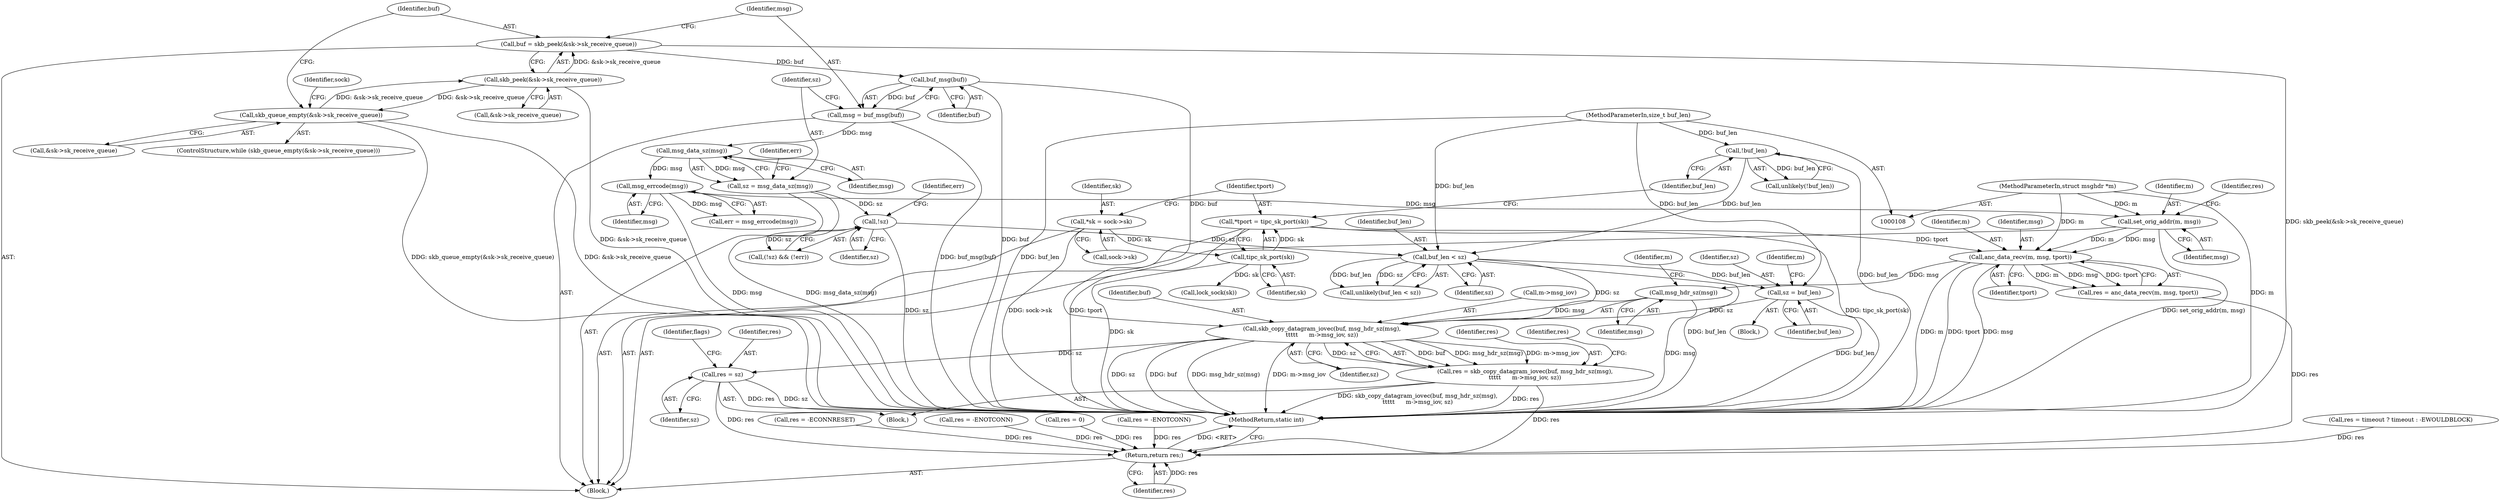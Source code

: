 digraph "0_linux_f3d3342602f8bcbf37d7c46641cb9bca7618eb1c_32@API" {
"1000268" [label="(Call,skb_copy_datagram_iovec(buf, msg_hdr_sz(msg),\n\t\t\t\t\t      m->msg_iov, sz))"];
"1000216" [label="(Call,buf_msg(buf))"];
"1000207" [label="(Call,buf = skb_peek(&sk->sk_receive_queue))"];
"1000209" [label="(Call,skb_peek(&sk->sk_receive_queue))"];
"1000163" [label="(Call,skb_queue_empty(&sk->sk_receive_queue))"];
"1000270" [label="(Call,msg_hdr_sz(msg))"];
"1000241" [label="(Call,anc_data_recv(m, msg, tport))"];
"1000236" [label="(Call,set_orig_addr(m, msg))"];
"1000111" [label="(MethodParameterIn,struct msghdr *m)"];
"1000224" [label="(Call,msg_errcode(msg))"];
"1000220" [label="(Call,msg_data_sz(msg))"];
"1000214" [label="(Call,msg = buf_msg(buf))"];
"1000122" [label="(Call,*tport = tipc_sk_port(sk))"];
"1000124" [label="(Call,tipc_sk_port(sk))"];
"1000116" [label="(Call,*sk = sock->sk)"];
"1000258" [label="(Call,sz = buf_len)"];
"1000254" [label="(Call,buf_len < sz)"];
"1000134" [label="(Call,!buf_len)"];
"1000112" [label="(MethodParameterIn,size_t buf_len)"];
"1000228" [label="(Call,!sz)"];
"1000218" [label="(Call,sz = msg_data_sz(msg))"];
"1000266" [label="(Call,res = skb_copy_datagram_iovec(buf, msg_hdr_sz(msg),\n\t\t\t\t\t      m->msg_iov, sz))"];
"1000338" [label="(Return,return res;)"];
"1000279" [label="(Call,res = sz)"];
"1000209" [label="(Call,skb_peek(&sk->sk_receive_queue))"];
"1000224" [label="(Call,msg_errcode(msg))"];
"1000116" [label="(Call,*sk = sock->sk)"];
"1000258" [label="(Call,sz = buf_len)"];
"1000255" [label="(Identifier,buf_len)"];
"1000133" [label="(Call,unlikely(!buf_len))"];
"1000124" [label="(Call,tipc_sk_port(sk))"];
"1000227" [label="(Call,(!sz) && (!err))"];
"1000241" [label="(Call,anc_data_recv(m, msg, tport))"];
"1000267" [label="(Identifier,res)"];
"1000338" [label="(Return,return res;)"];
"1000254" [label="(Call,buf_len < sz)"];
"1000275" [label="(Identifier,sz)"];
"1000114" [label="(Block,)"];
"1000239" [label="(Call,res = anc_data_recv(m, msg, tport))"];
"1000279" [label="(Call,res = sz)"];
"1000280" [label="(Identifier,res)"];
"1000220" [label="(Call,msg_data_sz(msg))"];
"1000310" [label="(Identifier,flags)"];
"1000277" [label="(Identifier,res)"];
"1000218" [label="(Call,sz = msg_data_sz(msg))"];
"1000134" [label="(Call,!buf_len)"];
"1000118" [label="(Call,sock->sk)"];
"1000210" [label="(Call,&sk->sk_receive_queue)"];
"1000123" [label="(Identifier,tport)"];
"1000186" [label="(Call,res = timeout ? timeout : -EWOULDBLOCK)"];
"1000125" [label="(Identifier,sk)"];
"1000253" [label="(Call,unlikely(buf_len < sz))"];
"1000164" [label="(Call,&sk->sk_receive_queue)"];
"1000257" [label="(Block,)"];
"1000251" [label="(Block,)"];
"1000162" [label="(ControlStructure,while (skb_queue_empty(&sk->sk_receive_queue)))"];
"1000269" [label="(Identifier,buf)"];
"1000266" [label="(Call,res = skb_copy_datagram_iovec(buf, msg_hdr_sz(msg),\n\t\t\t\t\t      m->msg_iov, sz))"];
"1000272" [label="(Call,m->msg_iov)"];
"1000217" [label="(Identifier,buf)"];
"1000240" [label="(Identifier,res)"];
"1000214" [label="(Call,msg = buf_msg(buf))"];
"1000219" [label="(Identifier,sz)"];
"1000256" [label="(Identifier,sz)"];
"1000229" [label="(Identifier,sz)"];
"1000281" [label="(Identifier,sz)"];
"1000259" [label="(Identifier,sz)"];
"1000236" [label="(Call,set_orig_addr(m, msg))"];
"1000117" [label="(Identifier,sk)"];
"1000244" [label="(Identifier,tport)"];
"1000302" [label="(Call,res = -ECONNRESET)"];
"1000176" [label="(Call,res = -ENOTCONN)"];
"1000135" [label="(Identifier,buf_len)"];
"1000273" [label="(Identifier,m)"];
"1000112" [label="(MethodParameterIn,size_t buf_len)"];
"1000111" [label="(MethodParameterIn,struct msghdr *m)"];
"1000221" [label="(Identifier,msg)"];
"1000139" [label="(Call,lock_sock(sk))"];
"1000260" [label="(Identifier,buf_len)"];
"1000242" [label="(Identifier,m)"];
"1000215" [label="(Identifier,msg)"];
"1000237" [label="(Identifier,m)"];
"1000231" [label="(Identifier,err)"];
"1000298" [label="(Call,res = 0)"];
"1000271" [label="(Identifier,msg)"];
"1000163" [label="(Call,skb_queue_empty(&sk->sk_receive_queue))"];
"1000238" [label="(Identifier,msg)"];
"1000228" [label="(Call,!sz)"];
"1000149" [label="(Call,res = -ENOTCONN)"];
"1000243" [label="(Identifier,msg)"];
"1000340" [label="(MethodReturn,static int)"];
"1000268" [label="(Call,skb_copy_datagram_iovec(buf, msg_hdr_sz(msg),\n\t\t\t\t\t      m->msg_iov, sz))"];
"1000223" [label="(Identifier,err)"];
"1000122" [label="(Call,*tport = tipc_sk_port(sk))"];
"1000225" [label="(Identifier,msg)"];
"1000208" [label="(Identifier,buf)"];
"1000216" [label="(Call,buf_msg(buf))"];
"1000172" [label="(Identifier,sock)"];
"1000222" [label="(Call,err = msg_errcode(msg))"];
"1000270" [label="(Call,msg_hdr_sz(msg))"];
"1000339" [label="(Identifier,res)"];
"1000207" [label="(Call,buf = skb_peek(&sk->sk_receive_queue))"];
"1000263" [label="(Identifier,m)"];
"1000268" -> "1000266"  [label="AST: "];
"1000268" -> "1000275"  [label="CFG: "];
"1000269" -> "1000268"  [label="AST: "];
"1000270" -> "1000268"  [label="AST: "];
"1000272" -> "1000268"  [label="AST: "];
"1000275" -> "1000268"  [label="AST: "];
"1000266" -> "1000268"  [label="CFG: "];
"1000268" -> "1000340"  [label="DDG: sz"];
"1000268" -> "1000340"  [label="DDG: buf"];
"1000268" -> "1000340"  [label="DDG: msg_hdr_sz(msg)"];
"1000268" -> "1000340"  [label="DDG: m->msg_iov"];
"1000268" -> "1000266"  [label="DDG: buf"];
"1000268" -> "1000266"  [label="DDG: msg_hdr_sz(msg)"];
"1000268" -> "1000266"  [label="DDG: m->msg_iov"];
"1000268" -> "1000266"  [label="DDG: sz"];
"1000216" -> "1000268"  [label="DDG: buf"];
"1000270" -> "1000268"  [label="DDG: msg"];
"1000258" -> "1000268"  [label="DDG: sz"];
"1000254" -> "1000268"  [label="DDG: sz"];
"1000268" -> "1000279"  [label="DDG: sz"];
"1000216" -> "1000214"  [label="AST: "];
"1000216" -> "1000217"  [label="CFG: "];
"1000217" -> "1000216"  [label="AST: "];
"1000214" -> "1000216"  [label="CFG: "];
"1000216" -> "1000340"  [label="DDG: buf"];
"1000216" -> "1000214"  [label="DDG: buf"];
"1000207" -> "1000216"  [label="DDG: buf"];
"1000207" -> "1000114"  [label="AST: "];
"1000207" -> "1000209"  [label="CFG: "];
"1000208" -> "1000207"  [label="AST: "];
"1000209" -> "1000207"  [label="AST: "];
"1000215" -> "1000207"  [label="CFG: "];
"1000207" -> "1000340"  [label="DDG: skb_peek(&sk->sk_receive_queue)"];
"1000209" -> "1000207"  [label="DDG: &sk->sk_receive_queue"];
"1000209" -> "1000210"  [label="CFG: "];
"1000210" -> "1000209"  [label="AST: "];
"1000209" -> "1000340"  [label="DDG: &sk->sk_receive_queue"];
"1000209" -> "1000163"  [label="DDG: &sk->sk_receive_queue"];
"1000163" -> "1000209"  [label="DDG: &sk->sk_receive_queue"];
"1000163" -> "1000162"  [label="AST: "];
"1000163" -> "1000164"  [label="CFG: "];
"1000164" -> "1000163"  [label="AST: "];
"1000172" -> "1000163"  [label="CFG: "];
"1000208" -> "1000163"  [label="CFG: "];
"1000163" -> "1000340"  [label="DDG: &sk->sk_receive_queue"];
"1000163" -> "1000340"  [label="DDG: skb_queue_empty(&sk->sk_receive_queue)"];
"1000270" -> "1000271"  [label="CFG: "];
"1000271" -> "1000270"  [label="AST: "];
"1000273" -> "1000270"  [label="CFG: "];
"1000270" -> "1000340"  [label="DDG: msg"];
"1000241" -> "1000270"  [label="DDG: msg"];
"1000241" -> "1000239"  [label="AST: "];
"1000241" -> "1000244"  [label="CFG: "];
"1000242" -> "1000241"  [label="AST: "];
"1000243" -> "1000241"  [label="AST: "];
"1000244" -> "1000241"  [label="AST: "];
"1000239" -> "1000241"  [label="CFG: "];
"1000241" -> "1000340"  [label="DDG: m"];
"1000241" -> "1000340"  [label="DDG: tport"];
"1000241" -> "1000340"  [label="DDG: msg"];
"1000241" -> "1000239"  [label="DDG: m"];
"1000241" -> "1000239"  [label="DDG: msg"];
"1000241" -> "1000239"  [label="DDG: tport"];
"1000236" -> "1000241"  [label="DDG: m"];
"1000236" -> "1000241"  [label="DDG: msg"];
"1000111" -> "1000241"  [label="DDG: m"];
"1000122" -> "1000241"  [label="DDG: tport"];
"1000236" -> "1000114"  [label="AST: "];
"1000236" -> "1000238"  [label="CFG: "];
"1000237" -> "1000236"  [label="AST: "];
"1000238" -> "1000236"  [label="AST: "];
"1000240" -> "1000236"  [label="CFG: "];
"1000236" -> "1000340"  [label="DDG: set_orig_addr(m, msg)"];
"1000111" -> "1000236"  [label="DDG: m"];
"1000224" -> "1000236"  [label="DDG: msg"];
"1000111" -> "1000108"  [label="AST: "];
"1000111" -> "1000340"  [label="DDG: m"];
"1000224" -> "1000222"  [label="AST: "];
"1000224" -> "1000225"  [label="CFG: "];
"1000225" -> "1000224"  [label="AST: "];
"1000222" -> "1000224"  [label="CFG: "];
"1000224" -> "1000340"  [label="DDG: msg"];
"1000224" -> "1000222"  [label="DDG: msg"];
"1000220" -> "1000224"  [label="DDG: msg"];
"1000220" -> "1000218"  [label="AST: "];
"1000220" -> "1000221"  [label="CFG: "];
"1000221" -> "1000220"  [label="AST: "];
"1000218" -> "1000220"  [label="CFG: "];
"1000220" -> "1000218"  [label="DDG: msg"];
"1000214" -> "1000220"  [label="DDG: msg"];
"1000214" -> "1000114"  [label="AST: "];
"1000215" -> "1000214"  [label="AST: "];
"1000219" -> "1000214"  [label="CFG: "];
"1000214" -> "1000340"  [label="DDG: buf_msg(buf)"];
"1000122" -> "1000114"  [label="AST: "];
"1000122" -> "1000124"  [label="CFG: "];
"1000123" -> "1000122"  [label="AST: "];
"1000124" -> "1000122"  [label="AST: "];
"1000135" -> "1000122"  [label="CFG: "];
"1000122" -> "1000340"  [label="DDG: tport"];
"1000122" -> "1000340"  [label="DDG: tipc_sk_port(sk)"];
"1000124" -> "1000122"  [label="DDG: sk"];
"1000124" -> "1000125"  [label="CFG: "];
"1000125" -> "1000124"  [label="AST: "];
"1000124" -> "1000340"  [label="DDG: sk"];
"1000116" -> "1000124"  [label="DDG: sk"];
"1000124" -> "1000139"  [label="DDG: sk"];
"1000116" -> "1000114"  [label="AST: "];
"1000116" -> "1000118"  [label="CFG: "];
"1000117" -> "1000116"  [label="AST: "];
"1000118" -> "1000116"  [label="AST: "];
"1000123" -> "1000116"  [label="CFG: "];
"1000116" -> "1000340"  [label="DDG: sock->sk"];
"1000258" -> "1000257"  [label="AST: "];
"1000258" -> "1000260"  [label="CFG: "];
"1000259" -> "1000258"  [label="AST: "];
"1000260" -> "1000258"  [label="AST: "];
"1000263" -> "1000258"  [label="CFG: "];
"1000258" -> "1000340"  [label="DDG: buf_len"];
"1000254" -> "1000258"  [label="DDG: buf_len"];
"1000112" -> "1000258"  [label="DDG: buf_len"];
"1000254" -> "1000253"  [label="AST: "];
"1000254" -> "1000256"  [label="CFG: "];
"1000255" -> "1000254"  [label="AST: "];
"1000256" -> "1000254"  [label="AST: "];
"1000253" -> "1000254"  [label="CFG: "];
"1000254" -> "1000340"  [label="DDG: buf_len"];
"1000254" -> "1000253"  [label="DDG: buf_len"];
"1000254" -> "1000253"  [label="DDG: sz"];
"1000134" -> "1000254"  [label="DDG: buf_len"];
"1000112" -> "1000254"  [label="DDG: buf_len"];
"1000228" -> "1000254"  [label="DDG: sz"];
"1000134" -> "1000133"  [label="AST: "];
"1000134" -> "1000135"  [label="CFG: "];
"1000135" -> "1000134"  [label="AST: "];
"1000133" -> "1000134"  [label="CFG: "];
"1000134" -> "1000340"  [label="DDG: buf_len"];
"1000134" -> "1000133"  [label="DDG: buf_len"];
"1000112" -> "1000134"  [label="DDG: buf_len"];
"1000112" -> "1000108"  [label="AST: "];
"1000112" -> "1000340"  [label="DDG: buf_len"];
"1000228" -> "1000227"  [label="AST: "];
"1000228" -> "1000229"  [label="CFG: "];
"1000229" -> "1000228"  [label="AST: "];
"1000231" -> "1000228"  [label="CFG: "];
"1000227" -> "1000228"  [label="CFG: "];
"1000228" -> "1000340"  [label="DDG: sz"];
"1000228" -> "1000227"  [label="DDG: sz"];
"1000218" -> "1000228"  [label="DDG: sz"];
"1000218" -> "1000114"  [label="AST: "];
"1000219" -> "1000218"  [label="AST: "];
"1000223" -> "1000218"  [label="CFG: "];
"1000218" -> "1000340"  [label="DDG: msg_data_sz(msg)"];
"1000266" -> "1000251"  [label="AST: "];
"1000267" -> "1000266"  [label="AST: "];
"1000277" -> "1000266"  [label="CFG: "];
"1000266" -> "1000340"  [label="DDG: skb_copy_datagram_iovec(buf, msg_hdr_sz(msg),\n\t\t\t\t\t      m->msg_iov, sz)"];
"1000266" -> "1000340"  [label="DDG: res"];
"1000266" -> "1000338"  [label="DDG: res"];
"1000338" -> "1000114"  [label="AST: "];
"1000338" -> "1000339"  [label="CFG: "];
"1000339" -> "1000338"  [label="AST: "];
"1000340" -> "1000338"  [label="CFG: "];
"1000338" -> "1000340"  [label="DDG: <RET>"];
"1000339" -> "1000338"  [label="DDG: res"];
"1000186" -> "1000338"  [label="DDG: res"];
"1000279" -> "1000338"  [label="DDG: res"];
"1000302" -> "1000338"  [label="DDG: res"];
"1000298" -> "1000338"  [label="DDG: res"];
"1000239" -> "1000338"  [label="DDG: res"];
"1000176" -> "1000338"  [label="DDG: res"];
"1000149" -> "1000338"  [label="DDG: res"];
"1000279" -> "1000251"  [label="AST: "];
"1000279" -> "1000281"  [label="CFG: "];
"1000280" -> "1000279"  [label="AST: "];
"1000281" -> "1000279"  [label="AST: "];
"1000310" -> "1000279"  [label="CFG: "];
"1000279" -> "1000340"  [label="DDG: res"];
"1000279" -> "1000340"  [label="DDG: sz"];
}
